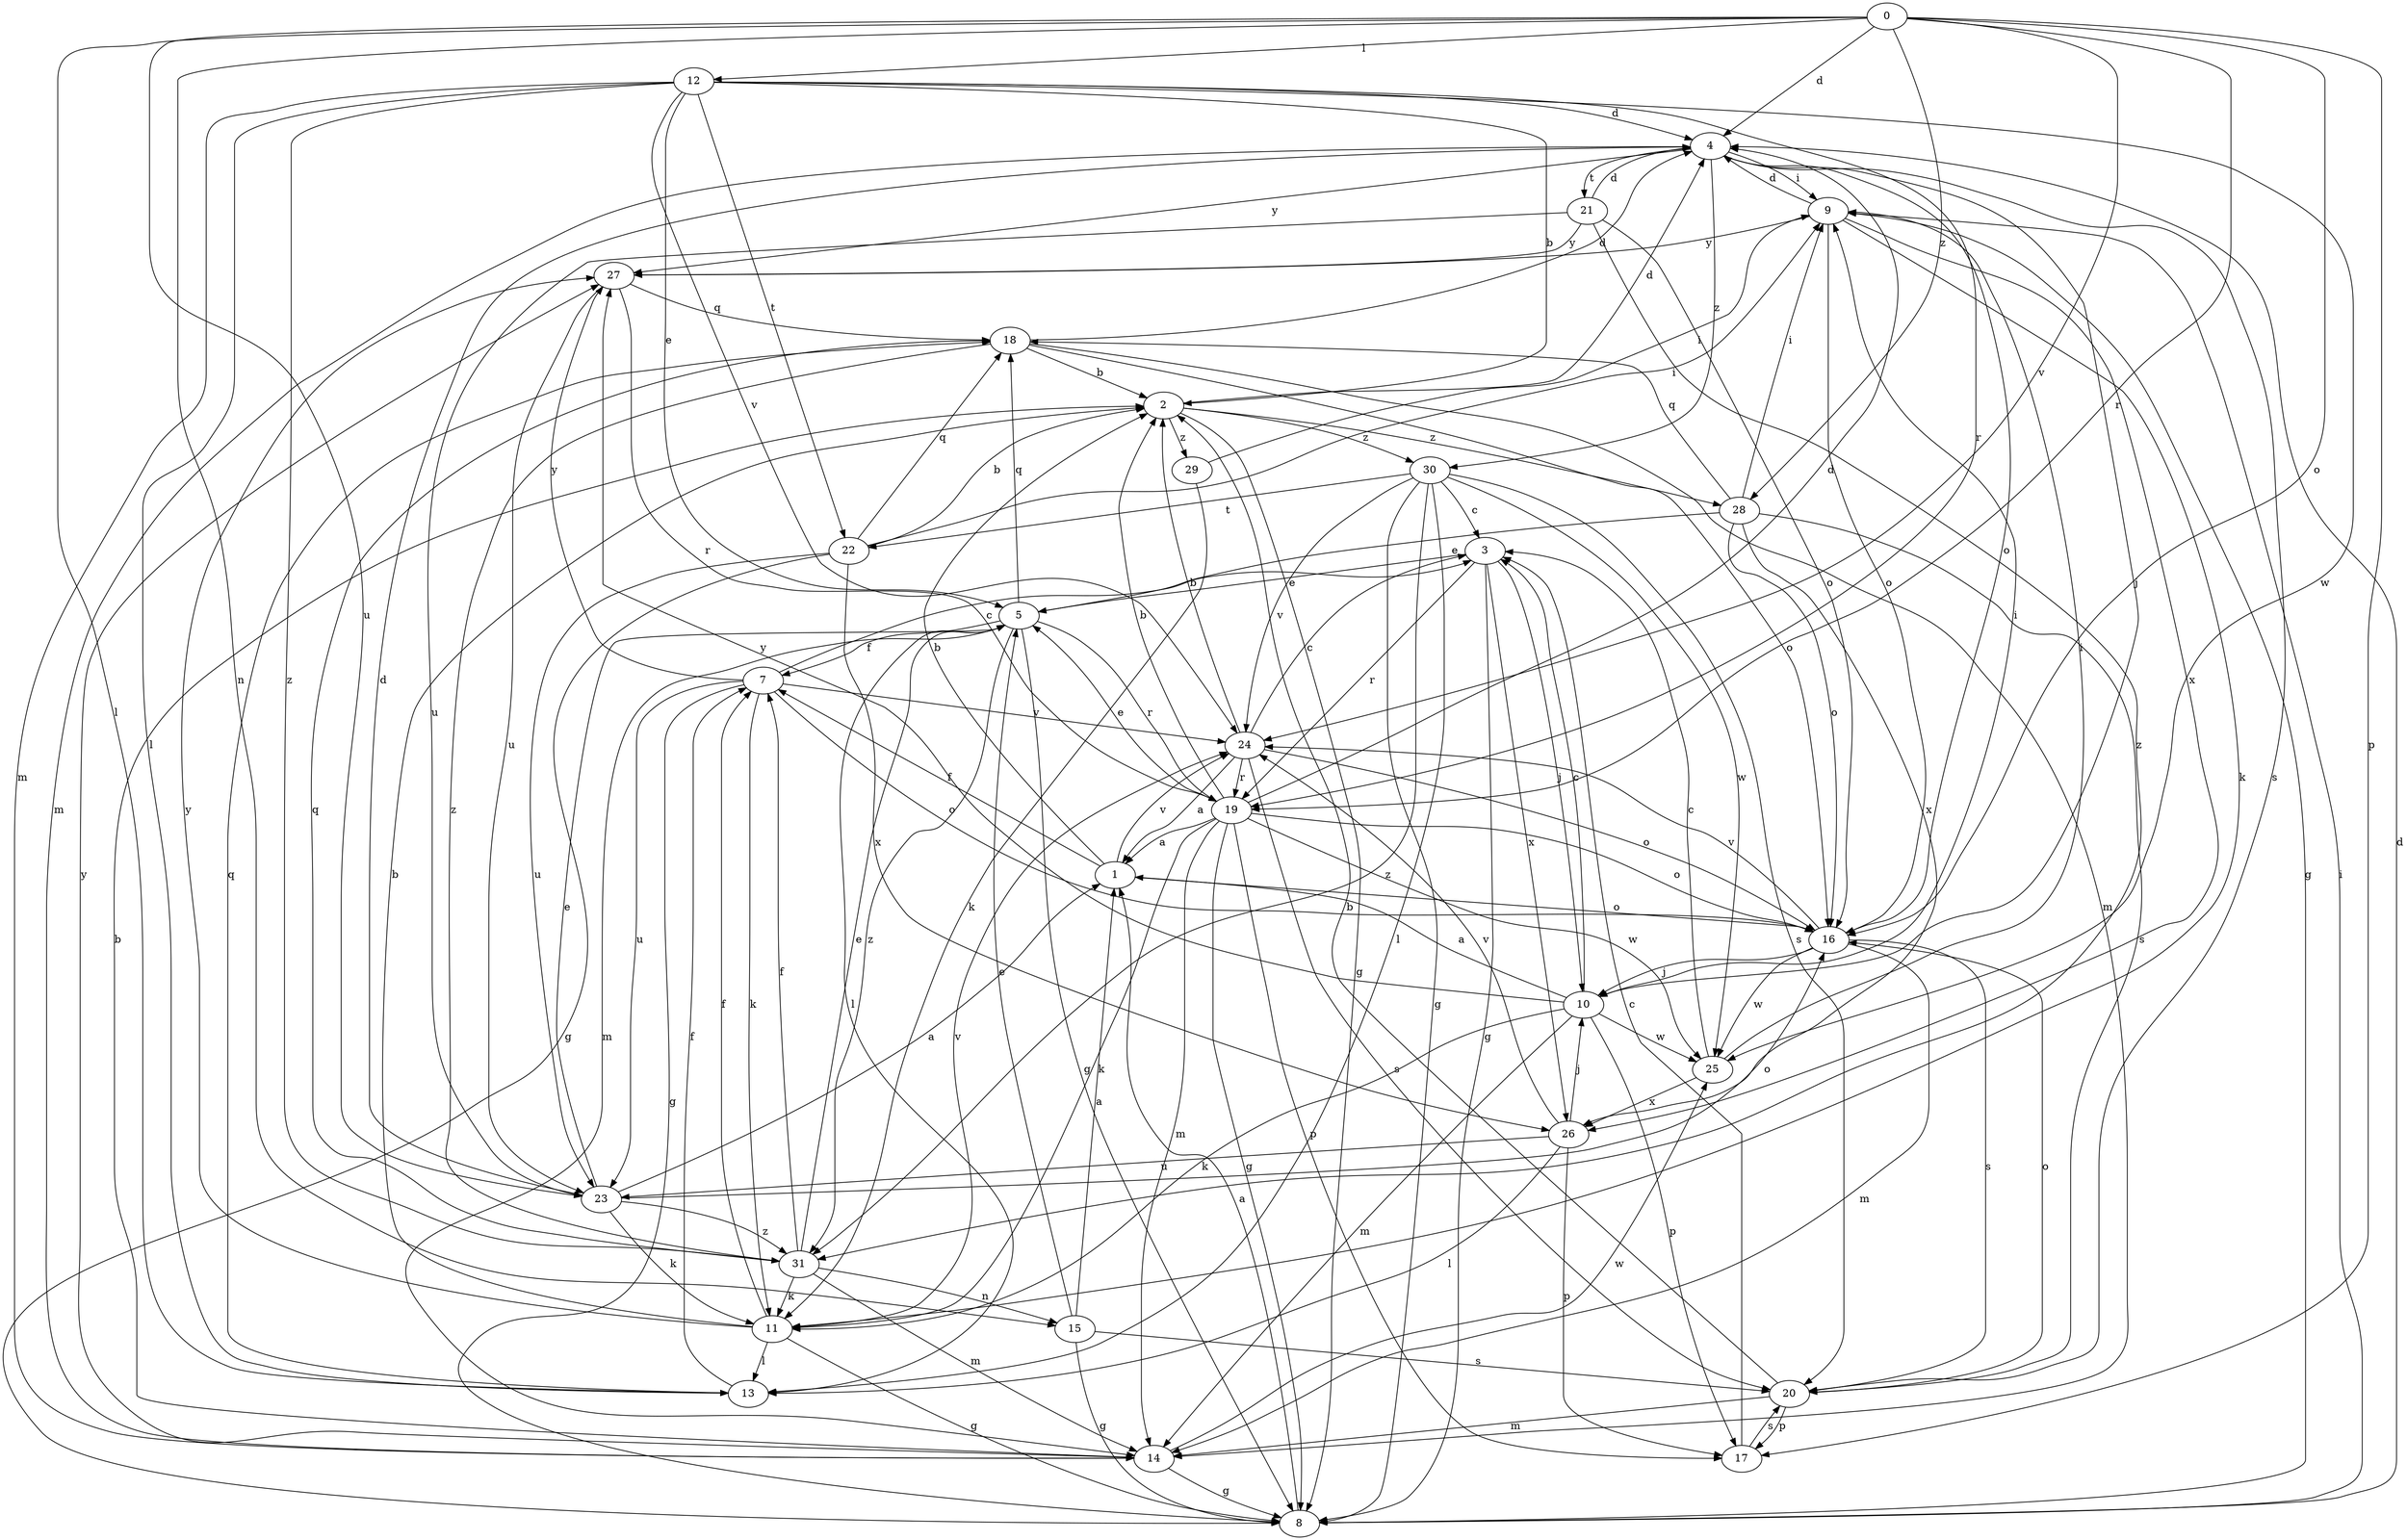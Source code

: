 strict digraph  {
0;
1;
2;
3;
4;
5;
7;
8;
9;
10;
11;
12;
13;
14;
15;
16;
17;
18;
19;
20;
21;
22;
23;
24;
25;
26;
27;
28;
29;
30;
31;
0 -> 4  [label=d];
0 -> 12  [label=l];
0 -> 13  [label=l];
0 -> 15  [label=n];
0 -> 16  [label=o];
0 -> 17  [label=p];
0 -> 19  [label=r];
0 -> 23  [label=u];
0 -> 24  [label=v];
0 -> 28  [label=z];
1 -> 2  [label=b];
1 -> 7  [label=f];
1 -> 16  [label=o];
1 -> 24  [label=v];
2 -> 4  [label=d];
2 -> 8  [label=g];
2 -> 28  [label=z];
2 -> 29  [label=z];
2 -> 30  [label=z];
3 -> 5  [label=e];
3 -> 8  [label=g];
3 -> 10  [label=j];
3 -> 19  [label=r];
3 -> 26  [label=x];
4 -> 9  [label=i];
4 -> 10  [label=j];
4 -> 14  [label=m];
4 -> 16  [label=o];
4 -> 20  [label=s];
4 -> 21  [label=t];
4 -> 27  [label=y];
4 -> 30  [label=z];
5 -> 7  [label=f];
5 -> 8  [label=g];
5 -> 13  [label=l];
5 -> 14  [label=m];
5 -> 18  [label=q];
5 -> 19  [label=r];
5 -> 31  [label=z];
7 -> 3  [label=c];
7 -> 8  [label=g];
7 -> 11  [label=k];
7 -> 16  [label=o];
7 -> 23  [label=u];
7 -> 24  [label=v];
7 -> 27  [label=y];
8 -> 1  [label=a];
8 -> 4  [label=d];
8 -> 9  [label=i];
9 -> 4  [label=d];
9 -> 8  [label=g];
9 -> 11  [label=k];
9 -> 16  [label=o];
9 -> 26  [label=x];
9 -> 27  [label=y];
10 -> 1  [label=a];
10 -> 3  [label=c];
10 -> 9  [label=i];
10 -> 11  [label=k];
10 -> 14  [label=m];
10 -> 17  [label=p];
10 -> 25  [label=w];
10 -> 27  [label=y];
11 -> 2  [label=b];
11 -> 7  [label=f];
11 -> 8  [label=g];
11 -> 13  [label=l];
11 -> 24  [label=v];
11 -> 27  [label=y];
12 -> 2  [label=b];
12 -> 4  [label=d];
12 -> 5  [label=e];
12 -> 13  [label=l];
12 -> 14  [label=m];
12 -> 19  [label=r];
12 -> 22  [label=t];
12 -> 24  [label=v];
12 -> 25  [label=w];
12 -> 31  [label=z];
13 -> 7  [label=f];
13 -> 18  [label=q];
14 -> 2  [label=b];
14 -> 8  [label=g];
14 -> 25  [label=w];
14 -> 27  [label=y];
15 -> 1  [label=a];
15 -> 5  [label=e];
15 -> 8  [label=g];
15 -> 20  [label=s];
16 -> 10  [label=j];
16 -> 14  [label=m];
16 -> 20  [label=s];
16 -> 24  [label=v];
16 -> 25  [label=w];
17 -> 3  [label=c];
17 -> 20  [label=s];
18 -> 2  [label=b];
18 -> 4  [label=d];
18 -> 14  [label=m];
18 -> 16  [label=o];
18 -> 31  [label=z];
19 -> 1  [label=a];
19 -> 2  [label=b];
19 -> 4  [label=d];
19 -> 5  [label=e];
19 -> 8  [label=g];
19 -> 11  [label=k];
19 -> 14  [label=m];
19 -> 16  [label=o];
19 -> 17  [label=p];
19 -> 25  [label=w];
20 -> 2  [label=b];
20 -> 14  [label=m];
20 -> 16  [label=o];
20 -> 17  [label=p];
21 -> 4  [label=d];
21 -> 16  [label=o];
21 -> 23  [label=u];
21 -> 27  [label=y];
21 -> 31  [label=z];
22 -> 2  [label=b];
22 -> 8  [label=g];
22 -> 9  [label=i];
22 -> 18  [label=q];
22 -> 23  [label=u];
22 -> 26  [label=x];
23 -> 1  [label=a];
23 -> 4  [label=d];
23 -> 5  [label=e];
23 -> 11  [label=k];
23 -> 16  [label=o];
23 -> 31  [label=z];
24 -> 1  [label=a];
24 -> 2  [label=b];
24 -> 3  [label=c];
24 -> 16  [label=o];
24 -> 19  [label=r];
24 -> 20  [label=s];
25 -> 3  [label=c];
25 -> 9  [label=i];
25 -> 26  [label=x];
26 -> 10  [label=j];
26 -> 13  [label=l];
26 -> 17  [label=p];
26 -> 23  [label=u];
26 -> 24  [label=v];
27 -> 18  [label=q];
27 -> 19  [label=r];
27 -> 23  [label=u];
28 -> 5  [label=e];
28 -> 9  [label=i];
28 -> 16  [label=o];
28 -> 18  [label=q];
28 -> 20  [label=s];
28 -> 26  [label=x];
29 -> 9  [label=i];
29 -> 11  [label=k];
30 -> 3  [label=c];
30 -> 8  [label=g];
30 -> 13  [label=l];
30 -> 20  [label=s];
30 -> 22  [label=t];
30 -> 24  [label=v];
30 -> 25  [label=w];
30 -> 31  [label=z];
31 -> 5  [label=e];
31 -> 7  [label=f];
31 -> 11  [label=k];
31 -> 14  [label=m];
31 -> 15  [label=n];
31 -> 18  [label=q];
}
